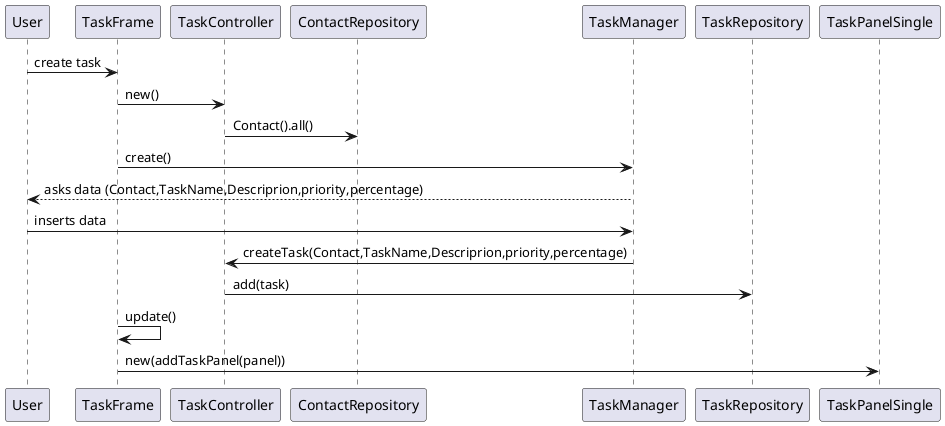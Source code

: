 @startuml doc-files/crm06_02_design_create_task.png

User -> TaskFrame : create task
TaskFrame -> TaskController: new()
TaskController -> ContactRepository: Contact().all()
TaskFrame -> TaskManager : create()
TaskManager --> User : asks data (Contact,TaskName,Descriprion,priority,percentage)
User -> TaskManager : inserts data
TaskManager -> TaskController : createTask(Contact,TaskName,Descriprion,priority,percentage)
TaskController -> TaskRepository : add(task)
TaskFrame -> TaskFrame: update()
TaskFrame -> TaskPanelSingle: new(addTaskPanel(panel))
@enduml
